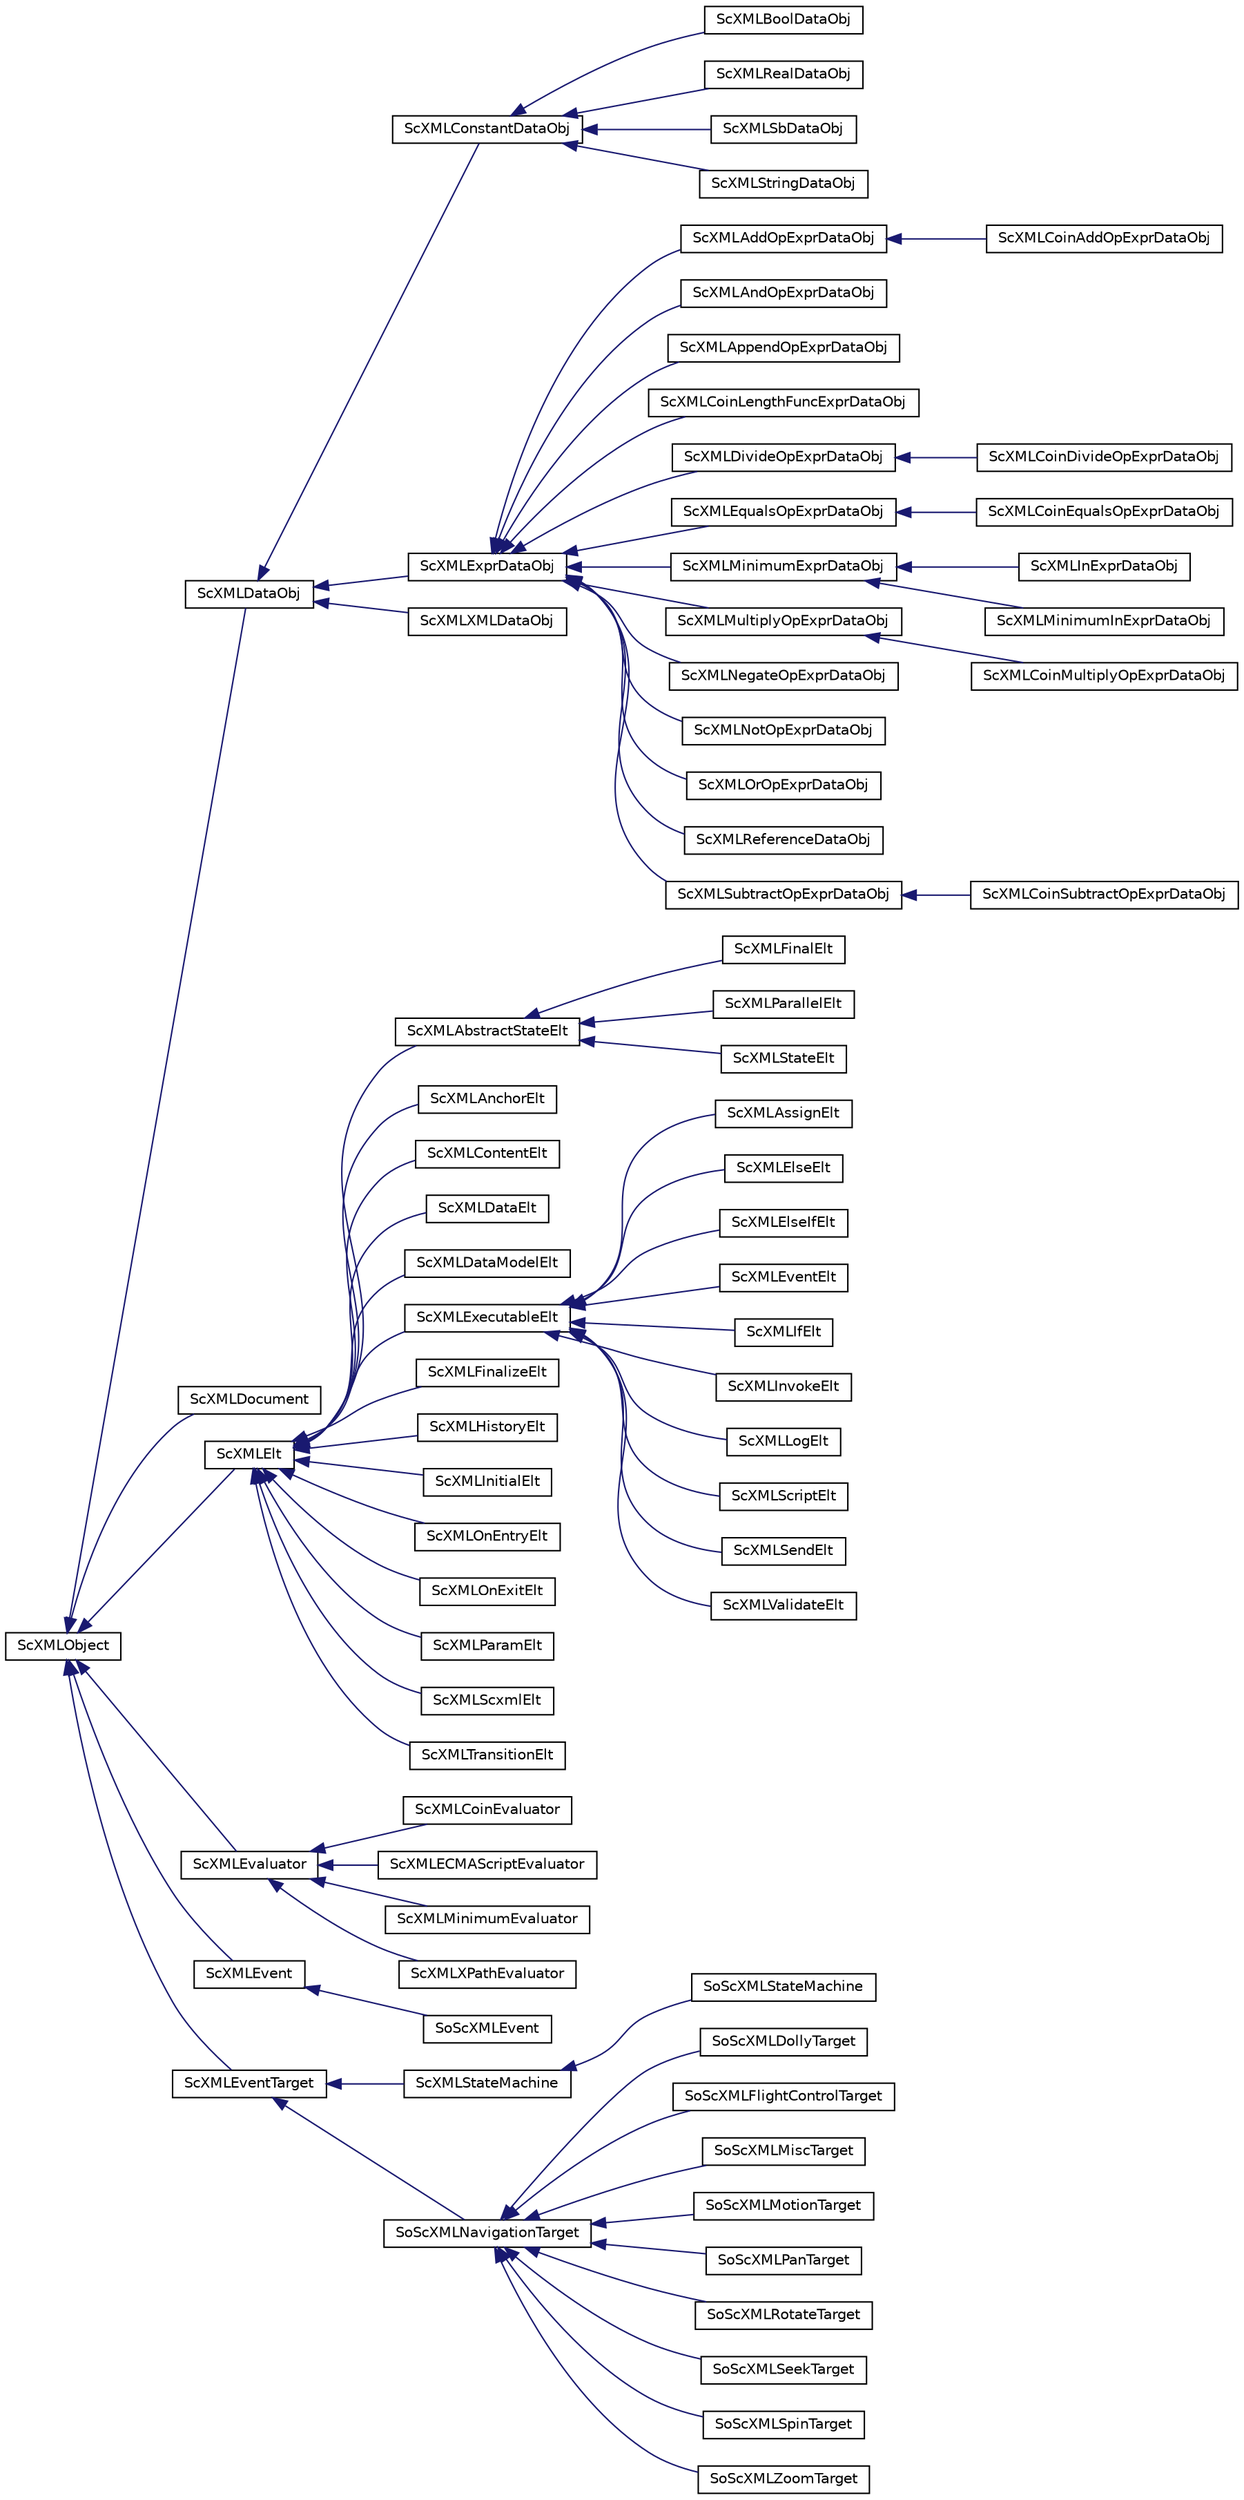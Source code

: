 digraph "Graphical Class Hierarchy"
{
 // LATEX_PDF_SIZE
  edge [fontname="Helvetica",fontsize="10",labelfontname="Helvetica",labelfontsize="10"];
  node [fontname="Helvetica",fontsize="10",shape=record];
  rankdir="LR";
  Node0 [label="ScXMLObject",height=0.2,width=0.4,color="black", fillcolor="white", style="filled",URL="$classScXMLObject.html",tooltip="Base class for all SCXML objects."];
  Node0 -> Node1 [dir="back",color="midnightblue",fontsize="10",style="solid",fontname="Helvetica"];
  Node1 [label="ScXMLDataObj",height=0.2,width=0.4,color="black", fillcolor="white", style="filled",URL="$classScXMLDataObj.html",tooltip="base class for evaluator data objects in the SCXML data module"];
  Node1 -> Node2 [dir="back",color="midnightblue",fontsize="10",style="solid",fontname="Helvetica"];
  Node2 [label="ScXMLConstantDataObj",height=0.2,width=0.4,color="black", fillcolor="white", style="filled",URL="$classScXMLConstantDataObj.html",tooltip="base class for immediate data values"];
  Node2 -> Node3 [dir="back",color="midnightblue",fontsize="10",style="solid",fontname="Helvetica"];
  Node3 [label="ScXMLBoolDataObj",height=0.2,width=0.4,color="black", fillcolor="white", style="filled",URL="$classScXMLBoolDataObj.html",tooltip=" "];
  Node2 -> Node4 [dir="back",color="midnightblue",fontsize="10",style="solid",fontname="Helvetica"];
  Node4 [label="ScXMLRealDataObj",height=0.2,width=0.4,color="black", fillcolor="white", style="filled",URL="$classScXMLRealDataObj.html",tooltip=" "];
  Node2 -> Node5 [dir="back",color="midnightblue",fontsize="10",style="solid",fontname="Helvetica"];
  Node5 [label="ScXMLSbDataObj",height=0.2,width=0.4,color="black", fillcolor="white", style="filled",URL="$classScXMLSbDataObj.html",tooltip=" "];
  Node2 -> Node6 [dir="back",color="midnightblue",fontsize="10",style="solid",fontname="Helvetica"];
  Node6 [label="ScXMLStringDataObj",height=0.2,width=0.4,color="black", fillcolor="white", style="filled",URL="$classScXMLStringDataObj.html",tooltip=" "];
  Node1 -> Node7 [dir="back",color="midnightblue",fontsize="10",style="solid",fontname="Helvetica"];
  Node7 [label="ScXMLExprDataObj",height=0.2,width=0.4,color="black", fillcolor="white", style="filled",URL="$classScXMLExprDataObj.html",tooltip=" "];
  Node7 -> Node8 [dir="back",color="midnightblue",fontsize="10",style="solid",fontname="Helvetica"];
  Node8 [label="ScXMLAddOpExprDataObj",height=0.2,width=0.4,color="black", fillcolor="white", style="filled",URL="$classScXMLAddOpExprDataObj.html",tooltip=" "];
  Node8 -> Node9 [dir="back",color="midnightblue",fontsize="10",style="solid",fontname="Helvetica"];
  Node9 [label="ScXMLCoinAddOpExprDataObj",height=0.2,width=0.4,color="black", fillcolor="white", style="filled",URL="$classScXMLCoinAddOpExprDataObj.html",tooltip=" "];
  Node7 -> Node10 [dir="back",color="midnightblue",fontsize="10",style="solid",fontname="Helvetica"];
  Node10 [label="ScXMLAndOpExprDataObj",height=0.2,width=0.4,color="black", fillcolor="white", style="filled",URL="$classScXMLAndOpExprDataObj.html",tooltip="Implements the logical AND operator."];
  Node7 -> Node11 [dir="back",color="midnightblue",fontsize="10",style="solid",fontname="Helvetica"];
  Node11 [label="ScXMLAppendOpExprDataObj",height=0.2,width=0.4,color="black", fillcolor="white", style="filled",URL="$classScXMLAppendOpExprDataObj.html",tooltip=" "];
  Node7 -> Node12 [dir="back",color="midnightblue",fontsize="10",style="solid",fontname="Helvetica"];
  Node12 [label="ScXMLCoinLengthFuncExprDataObj",height=0.2,width=0.4,color="black", fillcolor="white", style="filled",URL="$classScXMLCoinLengthFuncExprDataObj.html",tooltip=" "];
  Node7 -> Node13 [dir="back",color="midnightblue",fontsize="10",style="solid",fontname="Helvetica"];
  Node13 [label="ScXMLDivideOpExprDataObj",height=0.2,width=0.4,color="black", fillcolor="white", style="filled",URL="$classScXMLDivideOpExprDataObj.html",tooltip=" "];
  Node13 -> Node14 [dir="back",color="midnightblue",fontsize="10",style="solid",fontname="Helvetica"];
  Node14 [label="ScXMLCoinDivideOpExprDataObj",height=0.2,width=0.4,color="black", fillcolor="white", style="filled",URL="$classScXMLCoinDivideOpExprDataObj.html",tooltip=" "];
  Node7 -> Node15 [dir="back",color="midnightblue",fontsize="10",style="solid",fontname="Helvetica"];
  Node15 [label="ScXMLEqualsOpExprDataObj",height=0.2,width=0.4,color="black", fillcolor="white", style="filled",URL="$classScXMLEqualsOpExprDataObj.html",tooltip=" "];
  Node15 -> Node16 [dir="back",color="midnightblue",fontsize="10",style="solid",fontname="Helvetica"];
  Node16 [label="ScXMLCoinEqualsOpExprDataObj",height=0.2,width=0.4,color="black", fillcolor="white", style="filled",URL="$classScXMLCoinEqualsOpExprDataObj.html",tooltip=" "];
  Node7 -> Node17 [dir="back",color="midnightblue",fontsize="10",style="solid",fontname="Helvetica"];
  Node17 [label="ScXMLMinimumExprDataObj",height=0.2,width=0.4,color="black", fillcolor="white", style="filled",URL="$classScXMLMinimumExprDataObj.html",tooltip="implements the data objects for the evaluator for the minimum profile."];
  Node17 -> Node18 [dir="back",color="midnightblue",fontsize="10",style="solid",fontname="Helvetica"];
  Node18 [label="ScXMLInExprDataObj",height=0.2,width=0.4,color="black", fillcolor="white", style="filled",URL="$classScXMLInExprDataObj.html",tooltip=" "];
  Node17 -> Node19 [dir="back",color="midnightblue",fontsize="10",style="solid",fontname="Helvetica"];
  Node19 [label="ScXMLMinimumInExprDataObj",height=0.2,width=0.4,color="black", fillcolor="white", style="filled",URL="$classScXMLMinimumInExprDataObj.html",tooltip=" "];
  Node7 -> Node20 [dir="back",color="midnightblue",fontsize="10",style="solid",fontname="Helvetica"];
  Node20 [label="ScXMLMultiplyOpExprDataObj",height=0.2,width=0.4,color="black", fillcolor="white", style="filled",URL="$classScXMLMultiplyOpExprDataObj.html",tooltip=" "];
  Node20 -> Node21 [dir="back",color="midnightblue",fontsize="10",style="solid",fontname="Helvetica"];
  Node21 [label="ScXMLCoinMultiplyOpExprDataObj",height=0.2,width=0.4,color="black", fillcolor="white", style="filled",URL="$classScXMLCoinMultiplyOpExprDataObj.html",tooltip=" "];
  Node7 -> Node22 [dir="back",color="midnightblue",fontsize="10",style="solid",fontname="Helvetica"];
  Node22 [label="ScXMLNegateOpExprDataObj",height=0.2,width=0.4,color="black", fillcolor="white", style="filled",URL="$classScXMLNegateOpExprDataObj.html",tooltip=" "];
  Node7 -> Node23 [dir="back",color="midnightblue",fontsize="10",style="solid",fontname="Helvetica"];
  Node23 [label="ScXMLNotOpExprDataObj",height=0.2,width=0.4,color="black", fillcolor="white", style="filled",URL="$classScXMLNotOpExprDataObj.html",tooltip=" "];
  Node7 -> Node24 [dir="back",color="midnightblue",fontsize="10",style="solid",fontname="Helvetica"];
  Node24 [label="ScXMLOrOpExprDataObj",height=0.2,width=0.4,color="black", fillcolor="white", style="filled",URL="$classScXMLOrOpExprDataObj.html",tooltip=" "];
  Node7 -> Node25 [dir="back",color="midnightblue",fontsize="10",style="solid",fontname="Helvetica"];
  Node25 [label="ScXMLReferenceDataObj",height=0.2,width=0.4,color="black", fillcolor="white", style="filled",URL="$classScXMLReferenceDataObj.html",tooltip="A data object representing a reference to another object in the data model."];
  Node7 -> Node26 [dir="back",color="midnightblue",fontsize="10",style="solid",fontname="Helvetica"];
  Node26 [label="ScXMLSubtractOpExprDataObj",height=0.2,width=0.4,color="black", fillcolor="white", style="filled",URL="$classScXMLSubtractOpExprDataObj.html",tooltip=" "];
  Node26 -> Node27 [dir="back",color="midnightblue",fontsize="10",style="solid",fontname="Helvetica"];
  Node27 [label="ScXMLCoinSubtractOpExprDataObj",height=0.2,width=0.4,color="black", fillcolor="white", style="filled",URL="$classScXMLCoinSubtractOpExprDataObj.html",tooltip=" "];
  Node1 -> Node28 [dir="back",color="midnightblue",fontsize="10",style="solid",fontname="Helvetica"];
  Node28 [label="ScXMLXMLDataObj",height=0.2,width=0.4,color="black", fillcolor="white", style="filled",URL="$classScXMLXMLDataObj.html",tooltip=" "];
  Node0 -> Node29 [dir="back",color="midnightblue",fontsize="10",style="solid",fontname="Helvetica"];
  Node29 [label="ScXMLDocument",height=0.2,width=0.4,color="black", fillcolor="white", style="filled",URL="$classScXMLDocument.html",tooltip=" "];
  Node0 -> Node30 [dir="back",color="midnightblue",fontsize="10",style="solid",fontname="Helvetica"];
  Node30 [label="ScXMLElt",height=0.2,width=0.4,color="black", fillcolor="white", style="filled",URL="$classScXMLElt.html",tooltip="base class for all SCXML elements."];
  Node30 -> Node31 [dir="back",color="midnightblue",fontsize="10",style="solid",fontname="Helvetica"];
  Node31 [label="ScXMLAbstractStateElt",height=0.2,width=0.4,color="black", fillcolor="white", style="filled",URL="$classScXMLAbstractStateElt.html",tooltip="abstract base class for the SCXML 'state' elements."];
  Node31 -> Node32 [dir="back",color="midnightblue",fontsize="10",style="solid",fontname="Helvetica"];
  Node32 [label="ScXMLFinalElt",height=0.2,width=0.4,color="black", fillcolor="white", style="filled",URL="$classScXMLFinalElt.html",tooltip="implements the <final> SCXML element."];
  Node31 -> Node33 [dir="back",color="midnightblue",fontsize="10",style="solid",fontname="Helvetica"];
  Node33 [label="ScXMLParallelElt",height=0.2,width=0.4,color="black", fillcolor="white", style="filled",URL="$classScXMLParallelElt.html",tooltip="implements the <parallel> SCXML element."];
  Node31 -> Node34 [dir="back",color="midnightblue",fontsize="10",style="solid",fontname="Helvetica"];
  Node34 [label="ScXMLStateElt",height=0.2,width=0.4,color="black", fillcolor="white", style="filled",URL="$classScXMLStateElt.html",tooltip="implements the <state> SCXML element."];
  Node30 -> Node35 [dir="back",color="midnightblue",fontsize="10",style="solid",fontname="Helvetica"];
  Node35 [label="ScXMLAnchorElt",height=0.2,width=0.4,color="black", fillcolor="white", style="filled",URL="$classScXMLAnchorElt.html",tooltip="implements the <anchor> SCXML element."];
  Node30 -> Node36 [dir="back",color="midnightblue",fontsize="10",style="solid",fontname="Helvetica"];
  Node36 [label="ScXMLContentElt",height=0.2,width=0.4,color="black", fillcolor="white", style="filled",URL="$classScXMLContentElt.html",tooltip="implements the <content> SCXML element."];
  Node30 -> Node37 [dir="back",color="midnightblue",fontsize="10",style="solid",fontname="Helvetica"];
  Node37 [label="ScXMLDataElt",height=0.2,width=0.4,color="black", fillcolor="white", style="filled",URL="$classScXMLDataElt.html",tooltip="the <data> SCXML element."];
  Node30 -> Node38 [dir="back",color="midnightblue",fontsize="10",style="solid",fontname="Helvetica"];
  Node38 [label="ScXMLDataModelElt",height=0.2,width=0.4,color="black", fillcolor="white", style="filled",URL="$classScXMLDataModelElt.html",tooltip="implements the <datamodel> SCXML element."];
  Node30 -> Node39 [dir="back",color="midnightblue",fontsize="10",style="solid",fontname="Helvetica"];
  Node39 [label="ScXMLExecutableElt",height=0.2,width=0.4,color="black", fillcolor="white", style="filled",URL="$classScXMLExecutableElt.html",tooltip="base class for all SCXML elements with executable content."];
  Node39 -> Node40 [dir="back",color="midnightblue",fontsize="10",style="solid",fontname="Helvetica"];
  Node40 [label="ScXMLAssignElt",height=0.2,width=0.4,color="black", fillcolor="white", style="filled",URL="$classScXMLAssignElt.html",tooltip="the <assign> SCXML element."];
  Node39 -> Node41 [dir="back",color="midnightblue",fontsize="10",style="solid",fontname="Helvetica"];
  Node41 [label="ScXMLElseElt",height=0.2,width=0.4,color="black", fillcolor="white", style="filled",URL="$classScXMLElseElt.html",tooltip="implements the <else> SCXML element."];
  Node39 -> Node42 [dir="back",color="midnightblue",fontsize="10",style="solid",fontname="Helvetica"];
  Node42 [label="ScXMLElseIfElt",height=0.2,width=0.4,color="black", fillcolor="white", style="filled",URL="$classScXMLElseIfElt.html",tooltip="implements the <elseif> SCXML element."];
  Node39 -> Node43 [dir="back",color="midnightblue",fontsize="10",style="solid",fontname="Helvetica"];
  Node43 [label="ScXMLEventElt",height=0.2,width=0.4,color="black", fillcolor="white", style="filled",URL="$classScXMLEventElt.html",tooltip="implements the <event> SCXML element."];
  Node39 -> Node44 [dir="back",color="midnightblue",fontsize="10",style="solid",fontname="Helvetica"];
  Node44 [label="ScXMLIfElt",height=0.2,width=0.4,color="black", fillcolor="white", style="filled",URL="$classScXMLIfElt.html",tooltip="implements the <if> SCXML element."];
  Node39 -> Node45 [dir="back",color="midnightblue",fontsize="10",style="solid",fontname="Helvetica"];
  Node45 [label="ScXMLInvokeElt",height=0.2,width=0.4,color="black", fillcolor="white", style="filled",URL="$classScXMLInvokeElt.html",tooltip="implements the <invoke> SCXML element."];
  Node39 -> Node46 [dir="back",color="midnightblue",fontsize="10",style="solid",fontname="Helvetica"];
  Node46 [label="ScXMLLogElt",height=0.2,width=0.4,color="black", fillcolor="white", style="filled",URL="$classScXMLLogElt.html",tooltip="implements the <log> SCXML element."];
  Node39 -> Node47 [dir="back",color="midnightblue",fontsize="10",style="solid",fontname="Helvetica"];
  Node47 [label="ScXMLScriptElt",height=0.2,width=0.4,color="black", fillcolor="white", style="filled",URL="$classScXMLScriptElt.html",tooltip="implements the <script> SCXML element."];
  Node39 -> Node48 [dir="back",color="midnightblue",fontsize="10",style="solid",fontname="Helvetica"];
  Node48 [label="ScXMLSendElt",height=0.2,width=0.4,color="black", fillcolor="white", style="filled",URL="$classScXMLSendElt.html",tooltip="the < send> SCXML element."];
  Node39 -> Node49 [dir="back",color="midnightblue",fontsize="10",style="solid",fontname="Helvetica"];
  Node49 [label="ScXMLValidateElt",height=0.2,width=0.4,color="black", fillcolor="white", style="filled",URL="$classScXMLValidateElt.html",tooltip="implements the <validate> SCXML element."];
  Node30 -> Node50 [dir="back",color="midnightblue",fontsize="10",style="solid",fontname="Helvetica"];
  Node50 [label="ScXMLFinalizeElt",height=0.2,width=0.4,color="black", fillcolor="white", style="filled",URL="$classScXMLFinalizeElt.html",tooltip="implements the <finalize> SCXML element."];
  Node30 -> Node51 [dir="back",color="midnightblue",fontsize="10",style="solid",fontname="Helvetica"];
  Node51 [label="ScXMLHistoryElt",height=0.2,width=0.4,color="black", fillcolor="white", style="filled",URL="$classScXMLHistoryElt.html",tooltip="implements the <history> SCXML element."];
  Node30 -> Node52 [dir="back",color="midnightblue",fontsize="10",style="solid",fontname="Helvetica"];
  Node52 [label="ScXMLInitialElt",height=0.2,width=0.4,color="black", fillcolor="white", style="filled",URL="$classScXMLInitialElt.html",tooltip="implements the <initial> SCXML element."];
  Node30 -> Node53 [dir="back",color="midnightblue",fontsize="10",style="solid",fontname="Helvetica"];
  Node53 [label="ScXMLOnEntryElt",height=0.2,width=0.4,color="black", fillcolor="white", style="filled",URL="$classScXMLOnEntryElt.html",tooltip="implements the <onentry> SCXML element."];
  Node30 -> Node54 [dir="back",color="midnightblue",fontsize="10",style="solid",fontname="Helvetica"];
  Node54 [label="ScXMLOnExitElt",height=0.2,width=0.4,color="black", fillcolor="white", style="filled",URL="$classScXMLOnExitElt.html",tooltip="implements the <onexit> SCXML element."];
  Node30 -> Node55 [dir="back",color="midnightblue",fontsize="10",style="solid",fontname="Helvetica"];
  Node55 [label="ScXMLParamElt",height=0.2,width=0.4,color="black", fillcolor="white", style="filled",URL="$classScXMLParamElt.html",tooltip="implements the <param> SCXML element."];
  Node30 -> Node56 [dir="back",color="midnightblue",fontsize="10",style="solid",fontname="Helvetica"];
  Node56 [label="ScXMLScxmlElt",height=0.2,width=0.4,color="black", fillcolor="white", style="filled",URL="$classScXMLScxmlElt.html",tooltip="implements the <scxml> SCXML element."];
  Node30 -> Node57 [dir="back",color="midnightblue",fontsize="10",style="solid",fontname="Helvetica"];
  Node57 [label="ScXMLTransitionElt",height=0.2,width=0.4,color="black", fillcolor="white", style="filled",URL="$classScXMLTransitionElt.html",tooltip="the <transition> SCXML element."];
  Node0 -> Node58 [dir="back",color="midnightblue",fontsize="10",style="solid",fontname="Helvetica"];
  Node58 [label="ScXMLEvaluator",height=0.2,width=0.4,color="black", fillcolor="white", style="filled",URL="$classScXMLEvaluator.html",tooltip="defines an interface for profile-dependent evaluators."];
  Node58 -> Node59 [dir="back",color="midnightblue",fontsize="10",style="solid",fontname="Helvetica"];
  Node59 [label="ScXMLCoinEvaluator",height=0.2,width=0.4,color="black", fillcolor="white", style="filled",URL="$classScXMLCoinEvaluator.html",tooltip="implements the evaluator for the custom profile named \"x-coin\"."];
  Node58 -> Node60 [dir="back",color="midnightblue",fontsize="10",style="solid",fontname="Helvetica"];
  Node60 [label="ScXMLECMAScriptEvaluator",height=0.2,width=0.4,color="black", fillcolor="white", style="filled",URL="$classScXMLECMAScriptEvaluator.html",tooltip="evaluator for the ECMAScript profile."];
  Node58 -> Node61 [dir="back",color="midnightblue",fontsize="10",style="solid",fontname="Helvetica"];
  Node61 [label="ScXMLMinimumEvaluator",height=0.2,width=0.4,color="black", fillcolor="white", style="filled",URL="$classScXMLMinimumEvaluator.html",tooltip="implements the evaluator for the minimum profile."];
  Node58 -> Node62 [dir="back",color="midnightblue",fontsize="10",style="solid",fontname="Helvetica"];
  Node62 [label="ScXMLXPathEvaluator",height=0.2,width=0.4,color="black", fillcolor="white", style="filled",URL="$classScXMLXPathEvaluator.html",tooltip="implements the XPath evaluator."];
  Node0 -> Node63 [dir="back",color="midnightblue",fontsize="10",style="solid",fontname="Helvetica"];
  Node63 [label="ScXMLEvent",height=0.2,width=0.4,color="black", fillcolor="white", style="filled",URL="$classScXMLEvent.html",tooltip="Base class for events sent to SCXML state machines."];
  Node63 -> Node64 [dir="back",color="midnightblue",fontsize="10",style="solid",fontname="Helvetica"];
  Node64 [label="SoScXMLEvent",height=0.2,width=0.4,color="black", fillcolor="white", style="filled",URL="$classSoScXMLEvent.html",tooltip="Adds an SoEvent holder to the ScXMLEvent base."];
  Node0 -> Node65 [dir="back",color="midnightblue",fontsize="10",style="solid",fontname="Helvetica"];
  Node65 [label="ScXMLEventTarget",height=0.2,width=0.4,color="black", fillcolor="white", style="filled",URL="$classScXMLEventTarget.html",tooltip="base class for event targets for inter-system event communication"];
  Node65 -> Node66 [dir="back",color="midnightblue",fontsize="10",style="solid",fontname="Helvetica"];
  Node66 [label="ScXMLStateMachine",height=0.2,width=0.4,color="black", fillcolor="white", style="filled",URL="$classScXMLStateMachine.html",tooltip="Manager for processing events and setting states in SCXML structures."];
  Node66 -> Node67 [dir="back",color="midnightblue",fontsize="10",style="solid",fontname="Helvetica"];
  Node67 [label="SoScXMLStateMachine",height=0.2,width=0.4,color="black", fillcolor="white", style="filled",URL="$classSoScXMLStateMachine.html",tooltip="Integration level for using Coin events with SCXML-based state machines."];
  Node65 -> Node68 [dir="back",color="midnightblue",fontsize="10",style="solid",fontname="Helvetica"];
  Node68 [label="SoScXMLNavigationTarget",height=0.2,width=0.4,color="black", fillcolor="white", style="filled",URL="$classSoScXMLNavigationTarget.html",tooltip="base class for navigation system SCXML event target services"];
  Node68 -> Node69 [dir="back",color="midnightblue",fontsize="10",style="solid",fontname="Helvetica"];
  Node69 [label="SoScXMLDollyTarget",height=0.2,width=0.4,color="black", fillcolor="white", style="filled",URL="$classSoScXMLDollyTarget.html",tooltip="SCXML event target service for zoom behaviour."];
  Node68 -> Node70 [dir="back",color="midnightblue",fontsize="10",style="solid",fontname="Helvetica"];
  Node70 [label="SoScXMLFlightControlTarget",height=0.2,width=0.4,color="black", fillcolor="white", style="filled",URL="$classSoScXMLFlightControlTarget.html",tooltip="SCXML navigation service for typical flight motions."];
  Node68 -> Node71 [dir="back",color="midnightblue",fontsize="10",style="solid",fontname="Helvetica"];
  Node71 [label="SoScXMLMiscTarget",height=0.2,width=0.4,color="black", fillcolor="white", style="filled",URL="$classSoScXMLMiscTarget.html",tooltip="Miscellaneous navigation utility functions."];
  Node68 -> Node72 [dir="back",color="midnightblue",fontsize="10",style="solid",fontname="Helvetica"];
  Node72 [label="SoScXMLMotionTarget",height=0.2,width=0.4,color="black", fillcolor="white", style="filled",URL="$classSoScXMLMotionTarget.html",tooltip="to be used in parallel with other non-moving targets when parallel states are implemented."];
  Node68 -> Node73 [dir="back",color="midnightblue",fontsize="10",style="solid",fontname="Helvetica"];
  Node73 [label="SoScXMLPanTarget",height=0.2,width=0.4,color="black", fillcolor="white", style="filled",URL="$classSoScXMLPanTarget.html",tooltip="Navigation system event target for panning operations."];
  Node68 -> Node74 [dir="back",color="midnightblue",fontsize="10",style="solid",fontname="Helvetica"];
  Node74 [label="SoScXMLRotateTarget",height=0.2,width=0.4,color="black", fillcolor="white", style="filled",URL="$classSoScXMLRotateTarget.html",tooltip="Navigation system event target for rotating operations."];
  Node68 -> Node75 [dir="back",color="midnightblue",fontsize="10",style="solid",fontname="Helvetica"];
  Node75 [label="SoScXMLSeekTarget",height=0.2,width=0.4,color="black", fillcolor="white", style="filled",URL="$classSoScXMLSeekTarget.html",tooltip="Navigation system event target for seekmotion operations."];
  Node68 -> Node76 [dir="back",color="midnightblue",fontsize="10",style="solid",fontname="Helvetica"];
  Node76 [label="SoScXMLSpinTarget",height=0.2,width=0.4,color="black", fillcolor="white", style="filled",URL="$classSoScXMLSpinTarget.html",tooltip="Navigation system event target for spinning operations."];
  Node68 -> Node77 [dir="back",color="midnightblue",fontsize="10",style="solid",fontname="Helvetica"];
  Node77 [label="SoScXMLZoomTarget",height=0.2,width=0.4,color="black", fillcolor="white", style="filled",URL="$classSoScXMLZoomTarget.html",tooltip="SCXML event target service for zoom behaviour."];
}
